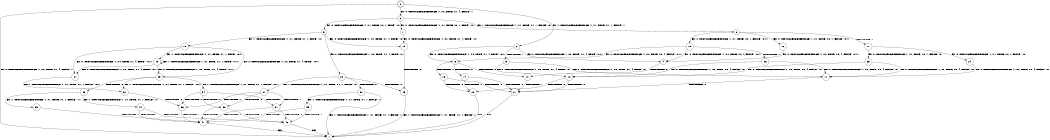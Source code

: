 digraph BCG {
size = "7, 10.5";
center = TRUE;
node [shape = circle];
0 [peripheries = 2];
0 -> 1 [label = "EX !0 !ATOMIC_EXCH_BRANCH (1, +0, TRUE, +1, 4, FALSE) !::"];
0 -> 2 [label = "EX !1 !ATOMIC_EXCH_BRANCH (1, +1, TRUE, +1, 1, FALSE) !::"];
0 -> 3 [label = "EX !0 !ATOMIC_EXCH_BRANCH (1, +0, TRUE, +1, 4, FALSE) !::"];
2 -> 4 [label = "EX !0 !ATOMIC_EXCH_BRANCH (1, +0, TRUE, +1, 4, TRUE) !:0:1:"];
2 -> 5 [label = "TERMINATE !1"];
2 -> 6 [label = "EX !0 !ATOMIC_EXCH_BRANCH (1, +0, TRUE, +1, 4, TRUE) !:0:1:"];
3 -> 7 [label = "EX !0 !ATOMIC_EXCH_BRANCH (1, +1, TRUE, +0, 1, TRUE) !:0:"];
3 -> 8 [label = "EX !1 !ATOMIC_EXCH_BRANCH (1, +1, TRUE, +1, 1, FALSE) !:0:"];
3 -> 9 [label = "EX !0 !ATOMIC_EXCH_BRANCH (1, +1, TRUE, +0, 1, TRUE) !:0:"];
4 -> 10 [label = "TERMINATE !0"];
5 -> 11 [label = "EX !0 !ATOMIC_EXCH_BRANCH (1, +0, TRUE, +1, 4, TRUE) !:0:"];
5 -> 12 [label = "EX !0 !ATOMIC_EXCH_BRANCH (1, +0, TRUE, +1, 4, TRUE) !:0:"];
6 -> 10 [label = "TERMINATE !0"];
6 -> 13 [label = "TERMINATE !1"];
6 -> 14 [label = "TERMINATE !0"];
7 -> 15 [label = "EX !0 !ATOMIC_EXCH_BRANCH (1, +0, TRUE, +1, 4, TRUE) !:0:"];
8 -> 16 [label = "EX !0 !ATOMIC_EXCH_BRANCH (1, +1, TRUE, +0, 1, FALSE) !:0:1:"];
8 -> 17 [label = "TERMINATE !1"];
8 -> 18 [label = "EX !0 !ATOMIC_EXCH_BRANCH (1, +1, TRUE, +0, 1, FALSE) !:0:1:"];
9 -> 15 [label = "EX !0 !ATOMIC_EXCH_BRANCH (1, +0, TRUE, +1, 4, TRUE) !:0:"];
9 -> 19 [label = "EX !1 !ATOMIC_EXCH_BRANCH (1, +1, TRUE, +1, 1, TRUE) !:0:"];
9 -> 20 [label = "EX !0 !ATOMIC_EXCH_BRANCH (1, +0, TRUE, +1, 4, TRUE) !:0:"];
10 -> 21 [label = "TERMINATE !1"];
11 -> 21 [label = "TERMINATE !0"];
12 -> 21 [label = "TERMINATE !0"];
12 -> 22 [label = "TERMINATE !0"];
13 -> 21 [label = "TERMINATE !0"];
13 -> 22 [label = "TERMINATE !0"];
14 -> 21 [label = "TERMINATE !1"];
14 -> 22 [label = "TERMINATE !1"];
15 -> 23 [label = "TERMINATE !0"];
16 -> 4 [label = "EX !0 !ATOMIC_EXCH_BRANCH (1, +0, TRUE, +0, 4, FALSE) !:0:1:"];
17 -> 24 [label = "EX !0 !ATOMIC_EXCH_BRANCH (1, +1, TRUE, +0, 1, FALSE) !:0:"];
17 -> 25 [label = "EX !0 !ATOMIC_EXCH_BRANCH (1, +1, TRUE, +0, 1, FALSE) !:0:"];
18 -> 4 [label = "EX !0 !ATOMIC_EXCH_BRANCH (1, +0, TRUE, +0, 4, FALSE) !:0:1:"];
18 -> 26 [label = "TERMINATE !1"];
18 -> 6 [label = "EX !0 !ATOMIC_EXCH_BRANCH (1, +0, TRUE, +0, 4, FALSE) !:0:1:"];
19 -> 27 [label = "EX !0 !ATOMIC_EXCH_BRANCH (1, +0, TRUE, +1, 4, TRUE) !:0:1:"];
19 -> 28 [label = "EX !1 !ATOMIC_EXCH_BRANCH (1, +1, TRUE, +1, 1, TRUE) !:0:1:"];
19 -> 29 [label = "EX !0 !ATOMIC_EXCH_BRANCH (1, +0, TRUE, +1, 4, TRUE) !:0:1:"];
20 -> 23 [label = "TERMINATE !0"];
20 -> 30 [label = "TERMINATE !0"];
20 -> 31 [label = "EX !1 !ATOMIC_EXCH_BRANCH (1, +1, TRUE, +1, 1, FALSE) !:0:"];
21 -> 1 [label = "exit"];
22 -> 1 [label = "exit"];
23 -> 1 [label = "EX !1 !ATOMIC_EXCH_BRANCH (1, +1, TRUE, +1, 1, FALSE) !::"];
24 -> 11 [label = "EX !0 !ATOMIC_EXCH_BRANCH (1, +0, TRUE, +0, 4, FALSE) !:0:"];
25 -> 11 [label = "EX !0 !ATOMIC_EXCH_BRANCH (1, +0, TRUE, +0, 4, FALSE) !:0:"];
25 -> 12 [label = "EX !0 !ATOMIC_EXCH_BRANCH (1, +0, TRUE, +0, 4, FALSE) !:0:"];
26 -> 11 [label = "EX !0 !ATOMIC_EXCH_BRANCH (1, +0, TRUE, +0, 4, FALSE) !:0:"];
26 -> 12 [label = "EX !0 !ATOMIC_EXCH_BRANCH (1, +0, TRUE, +0, 4, FALSE) !:0:"];
27 -> 32 [label = "EX !1 !ATOMIC_EXCH_BRANCH (1, +1, TRUE, +1, 1, FALSE) !:0:1:"];
28 -> 27 [label = "EX !0 !ATOMIC_EXCH_BRANCH (1, +0, TRUE, +1, 4, TRUE) !:0:1:"];
28 -> 28 [label = "EX !1 !ATOMIC_EXCH_BRANCH (1, +1, TRUE, +1, 1, TRUE) !:0:1:"];
28 -> 29 [label = "EX !0 !ATOMIC_EXCH_BRANCH (1, +0, TRUE, +1, 4, TRUE) !:0:1:"];
29 -> 32 [label = "EX !1 !ATOMIC_EXCH_BRANCH (1, +1, TRUE, +1, 1, FALSE) !:0:1:"];
29 -> 33 [label = "TERMINATE !0"];
29 -> 34 [label = "EX !1 !ATOMIC_EXCH_BRANCH (1, +1, TRUE, +1, 1, FALSE) !:0:1:"];
30 -> 1 [label = "EX !1 !ATOMIC_EXCH_BRANCH (1, +1, TRUE, +1, 1, FALSE) !::"];
30 -> 35 [label = "EX !1 !ATOMIC_EXCH_BRANCH (1, +1, TRUE, +1, 1, FALSE) !::"];
31 -> 36 [label = "TERMINATE !0"];
31 -> 37 [label = "TERMINATE !1"];
31 -> 38 [label = "TERMINATE !0"];
32 -> 36 [label = "TERMINATE !0"];
33 -> 39 [label = "EX !1 !ATOMIC_EXCH_BRANCH (1, +1, TRUE, +1, 1, FALSE) !:1:"];
33 -> 40 [label = "EX !1 !ATOMIC_EXCH_BRANCH (1, +1, TRUE, +1, 1, FALSE) !:1:"];
34 -> 36 [label = "TERMINATE !0"];
34 -> 37 [label = "TERMINATE !1"];
34 -> 38 [label = "TERMINATE !0"];
35 -> 41 [label = "TERMINATE !1"];
35 -> 42 [label = "TERMINATE !1"];
36 -> 41 [label = "TERMINATE !1"];
37 -> 41 [label = "TERMINATE !0"];
37 -> 42 [label = "TERMINATE !0"];
38 -> 41 [label = "TERMINATE !1"];
38 -> 42 [label = "TERMINATE !1"];
39 -> 41 [label = "TERMINATE !1"];
40 -> 41 [label = "TERMINATE !1"];
40 -> 42 [label = "TERMINATE !1"];
41 -> 1 [label = "exit"];
42 -> 1 [label = "exit"];
}
